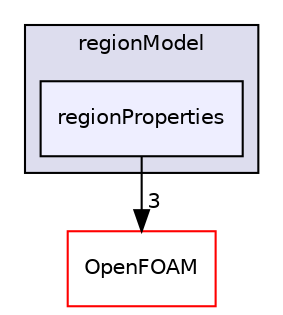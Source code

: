 digraph "src/regionModels/regionModel/regionProperties" {
  bgcolor=transparent;
  compound=true
  node [ fontsize="10", fontname="Helvetica"];
  edge [ labelfontsize="10", labelfontname="Helvetica"];
  subgraph clusterdir_e1879fa133c4c7d7be31da46fdc26b53 {
    graph [ bgcolor="#ddddee", pencolor="black", label="regionModel" fontname="Helvetica", fontsize="10", URL="dir_e1879fa133c4c7d7be31da46fdc26b53.html"]
  dir_7ee3862c48ebb7d46f48dc9c4a663c00 [shape=box, label="regionProperties", style="filled", fillcolor="#eeeeff", pencolor="black", URL="dir_7ee3862c48ebb7d46f48dc9c4a663c00.html"];
  }
  dir_c5473ff19b20e6ec4dfe5c310b3778a8 [shape=box label="OpenFOAM" color="red" URL="dir_c5473ff19b20e6ec4dfe5c310b3778a8.html"];
  dir_7ee3862c48ebb7d46f48dc9c4a663c00->dir_c5473ff19b20e6ec4dfe5c310b3778a8 [headlabel="3", labeldistance=1.5 headhref="dir_002558_001897.html"];
}
